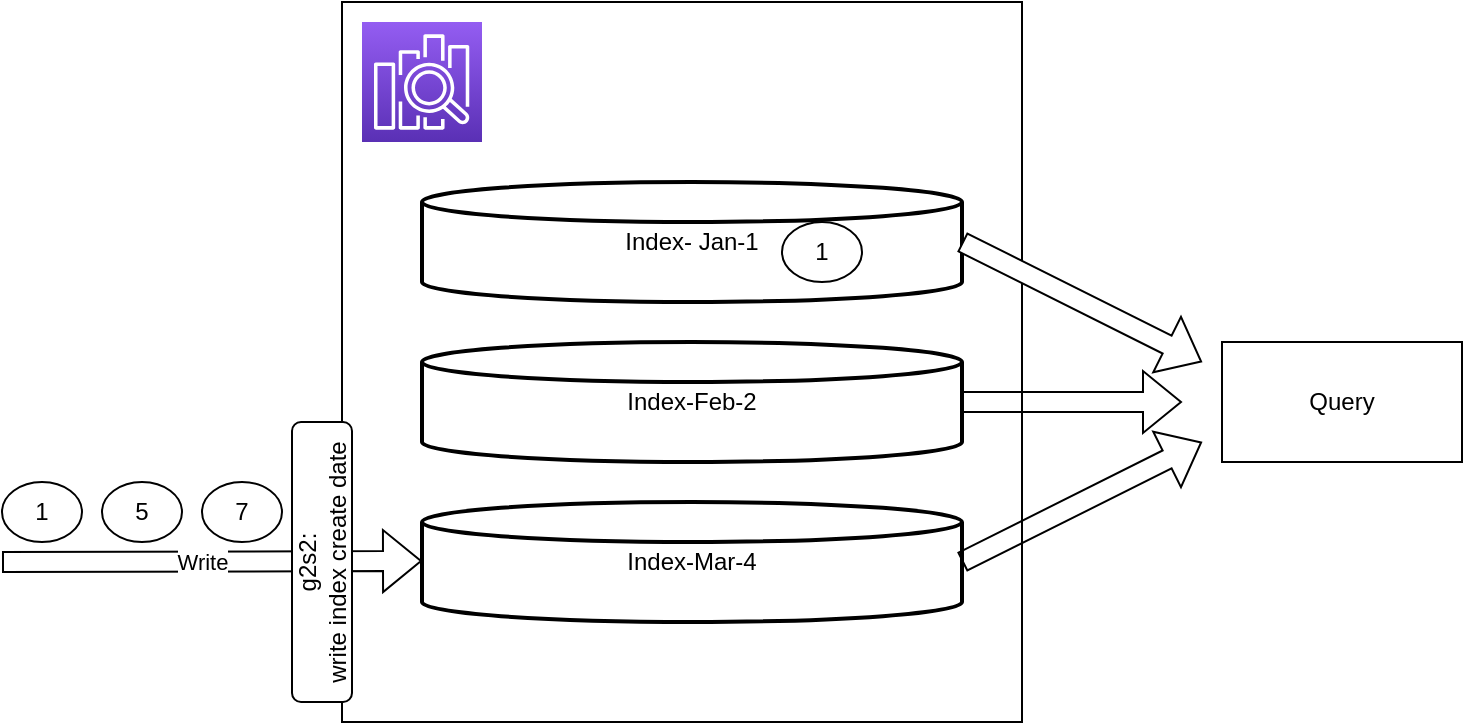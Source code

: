 <mxfile version="17.1.2" type="github">
  <diagram id="LZFTOOTDuIyTbi4reMNh" name="Page-1">
    <mxGraphModel dx="1213" dy="676" grid="1" gridSize="10" guides="1" tooltips="1" connect="1" arrows="1" fold="1" page="1" pageScale="1" pageWidth="850" pageHeight="1100" math="0" shadow="0">
      <root>
        <mxCell id="0" />
        <mxCell id="1" parent="0" />
        <mxCell id="YL2mK_GLCXmbDGwUpMA7-2" value="" style="rounded=0;whiteSpace=wrap;html=1;" parent="1" vertex="1">
          <mxGeometry x="330" y="160" width="340" height="360" as="geometry" />
        </mxCell>
        <mxCell id="YL2mK_GLCXmbDGwUpMA7-1" value="" style="sketch=0;points=[[0,0,0],[0.25,0,0],[0.5,0,0],[0.75,0,0],[1,0,0],[0,1,0],[0.25,1,0],[0.5,1,0],[0.75,1,0],[1,1,0],[0,0.25,0],[0,0.5,0],[0,0.75,0],[1,0.25,0],[1,0.5,0],[1,0.75,0]];outlineConnect=0;fontColor=#232F3E;gradientColor=#945DF2;gradientDirection=north;fillColor=#5A30B5;strokeColor=#ffffff;dashed=0;verticalLabelPosition=bottom;verticalAlign=top;align=center;html=1;fontSize=12;fontStyle=0;aspect=fixed;shape=mxgraph.aws4.resourceIcon;resIcon=mxgraph.aws4.elasticsearch_service;" parent="1" vertex="1">
          <mxGeometry x="340" y="170" width="60" height="60" as="geometry" />
        </mxCell>
        <mxCell id="YL2mK_GLCXmbDGwUpMA7-3" value="Index- Jan-1" style="strokeWidth=2;html=1;shape=mxgraph.flowchart.database;whiteSpace=wrap;" parent="1" vertex="1">
          <mxGeometry x="370" y="250" width="270" height="60" as="geometry" />
        </mxCell>
        <mxCell id="YL2mK_GLCXmbDGwUpMA7-4" value="Index-Feb-2" style="strokeWidth=2;html=1;shape=mxgraph.flowchart.database;whiteSpace=wrap;" parent="1" vertex="1">
          <mxGeometry x="370" y="330" width="270" height="60" as="geometry" />
        </mxCell>
        <mxCell id="YL2mK_GLCXmbDGwUpMA7-5" value="Index-Mar-4" style="strokeWidth=2;html=1;shape=mxgraph.flowchart.database;whiteSpace=wrap;" parent="1" vertex="1">
          <mxGeometry x="370" y="410" width="270" height="60" as="geometry" />
        </mxCell>
        <mxCell id="YL2mK_GLCXmbDGwUpMA7-8" value="1" style="ellipse;whiteSpace=wrap;html=1;" parent="1" vertex="1">
          <mxGeometry x="550" y="270" width="40" height="30" as="geometry" />
        </mxCell>
        <mxCell id="YL2mK_GLCXmbDGwUpMA7-6" value="" style="shape=flexArrow;endArrow=classic;html=1;rounded=0;" parent="1" edge="1">
          <mxGeometry width="50" height="50" relative="1" as="geometry">
            <mxPoint x="160" y="440" as="sourcePoint" />
            <mxPoint x="370" y="439.5" as="targetPoint" />
          </mxGeometry>
        </mxCell>
        <mxCell id="rJC346jmBSPDuxBm7dP8-1" value="Write" style="edgeLabel;html=1;align=center;verticalAlign=middle;resizable=0;points=[];" vertex="1" connectable="0" parent="YL2mK_GLCXmbDGwUpMA7-6">
          <mxGeometry x="-0.476" y="-2" relative="1" as="geometry">
            <mxPoint x="45" y="-2" as="offset" />
          </mxGeometry>
        </mxCell>
        <mxCell id="YL2mK_GLCXmbDGwUpMA7-9" value="1" style="ellipse;whiteSpace=wrap;html=1;" parent="1" vertex="1">
          <mxGeometry x="160" y="400" width="40" height="30" as="geometry" />
        </mxCell>
        <mxCell id="YL2mK_GLCXmbDGwUpMA7-10" value="5" style="ellipse;whiteSpace=wrap;html=1;" parent="1" vertex="1">
          <mxGeometry x="210" y="400" width="40" height="30" as="geometry" />
        </mxCell>
        <mxCell id="YL2mK_GLCXmbDGwUpMA7-11" value="7" style="ellipse;whiteSpace=wrap;html=1;" parent="1" vertex="1">
          <mxGeometry x="260" y="400" width="40" height="30" as="geometry" />
        </mxCell>
        <mxCell id="YL2mK_GLCXmbDGwUpMA7-12" value="" style="shape=flexArrow;endArrow=classic;html=1;rounded=0;exitX=1;exitY=0.5;exitDx=0;exitDy=0;exitPerimeter=0;fillColor=#FFFFFF;" parent="1" source="YL2mK_GLCXmbDGwUpMA7-3" edge="1">
          <mxGeometry width="50" height="50" relative="1" as="geometry">
            <mxPoint x="730" y="410" as="sourcePoint" />
            <mxPoint x="760" y="340" as="targetPoint" />
          </mxGeometry>
        </mxCell>
        <mxCell id="YL2mK_GLCXmbDGwUpMA7-13" value="" style="shape=flexArrow;endArrow=classic;html=1;rounded=0;exitX=1;exitY=0.5;exitDx=0;exitDy=0;exitPerimeter=0;" parent="1" source="YL2mK_GLCXmbDGwUpMA7-5" edge="1">
          <mxGeometry width="50" height="50" relative="1" as="geometry">
            <mxPoint x="650" y="290" as="sourcePoint" />
            <mxPoint x="760" y="380" as="targetPoint" />
          </mxGeometry>
        </mxCell>
        <mxCell id="YL2mK_GLCXmbDGwUpMA7-14" value="" style="shape=flexArrow;endArrow=classic;html=1;rounded=0;exitX=1;exitY=0.5;exitDx=0;exitDy=0;exitPerimeter=0;" parent="1" source="YL2mK_GLCXmbDGwUpMA7-4" edge="1">
          <mxGeometry width="50" height="50" relative="1" as="geometry">
            <mxPoint x="660" y="300" as="sourcePoint" />
            <mxPoint x="750" y="360" as="targetPoint" />
          </mxGeometry>
        </mxCell>
        <mxCell id="YL2mK_GLCXmbDGwUpMA7-15" value="Query" style="rounded=0;whiteSpace=wrap;html=1;" parent="1" vertex="1">
          <mxGeometry x="770" y="330" width="120" height="60" as="geometry" />
        </mxCell>
        <mxCell id="rJC346jmBSPDuxBm7dP8-3" value="g2s2:&lt;br&gt;write index create date" style="rounded=1;whiteSpace=wrap;html=1;rotation=-90;" vertex="1" parent="1">
          <mxGeometry x="250" y="425" width="140" height="30" as="geometry" />
        </mxCell>
      </root>
    </mxGraphModel>
  </diagram>
</mxfile>
